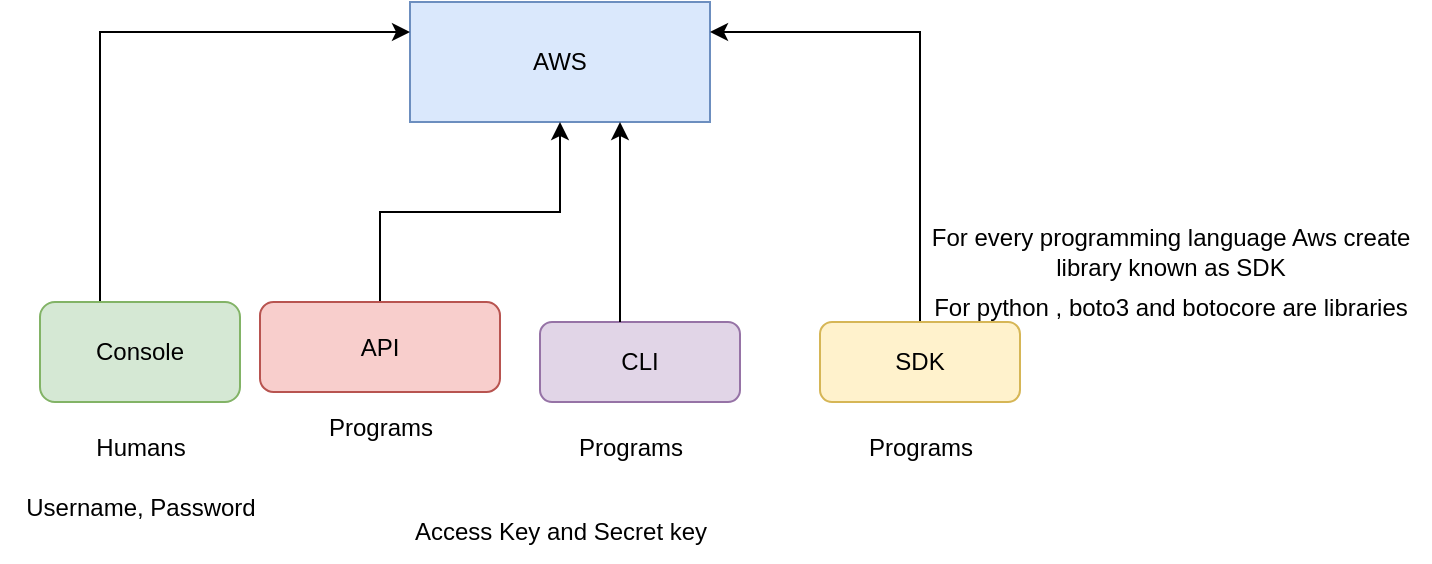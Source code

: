 <mxfile version="24.7.8">
  <diagram name="Page-1" id="r6p4L20X6vPuDR5CFq3D">
    <mxGraphModel dx="877" dy="525" grid="1" gridSize="10" guides="1" tooltips="1" connect="1" arrows="1" fold="1" page="1" pageScale="1" pageWidth="850" pageHeight="1100" math="0" shadow="0">
      <root>
        <mxCell id="0" />
        <mxCell id="1" parent="0" />
        <mxCell id="jJnsoDB5HVQXjxGtZA2F-1" value="AWS" style="rounded=0;whiteSpace=wrap;html=1;fillColor=#dae8fc;strokeColor=#6c8ebf;" vertex="1" parent="1">
          <mxGeometry x="285" y="20" width="150" height="60" as="geometry" />
        </mxCell>
        <mxCell id="jJnsoDB5HVQXjxGtZA2F-9" style="edgeStyle=orthogonalEdgeStyle;rounded=0;orthogonalLoop=1;jettySize=auto;html=1;entryX=0;entryY=0.25;entryDx=0;entryDy=0;" edge="1" parent="1" source="jJnsoDB5HVQXjxGtZA2F-2" target="jJnsoDB5HVQXjxGtZA2F-1">
          <mxGeometry relative="1" as="geometry">
            <mxPoint x="150" y="9.237" as="targetPoint" />
            <Array as="points">
              <mxPoint x="130" y="35" />
            </Array>
          </mxGeometry>
        </mxCell>
        <mxCell id="jJnsoDB5HVQXjxGtZA2F-2" value="Console" style="rounded=1;whiteSpace=wrap;html=1;fillColor=#d5e8d4;strokeColor=#82b366;" vertex="1" parent="1">
          <mxGeometry x="100" y="170" width="100" height="50" as="geometry" />
        </mxCell>
        <mxCell id="jJnsoDB5HVQXjxGtZA2F-10" style="edgeStyle=orthogonalEdgeStyle;rounded=0;orthogonalLoop=1;jettySize=auto;html=1;exitX=0.5;exitY=0;exitDx=0;exitDy=0;entryX=1;entryY=0.25;entryDx=0;entryDy=0;" edge="1" parent="1" source="jJnsoDB5HVQXjxGtZA2F-3" target="jJnsoDB5HVQXjxGtZA2F-1">
          <mxGeometry relative="1" as="geometry" />
        </mxCell>
        <mxCell id="jJnsoDB5HVQXjxGtZA2F-3" value="SDK" style="rounded=1;whiteSpace=wrap;html=1;fillColor=#fff2cc;strokeColor=#d6b656;" vertex="1" parent="1">
          <mxGeometry x="490" y="180" width="100" height="40" as="geometry" />
        </mxCell>
        <mxCell id="jJnsoDB5HVQXjxGtZA2F-4" value="CLI" style="rounded=1;whiteSpace=wrap;html=1;fillColor=#e1d5e7;strokeColor=#9673a6;" vertex="1" parent="1">
          <mxGeometry x="350" y="180" width="100" height="40" as="geometry" />
        </mxCell>
        <mxCell id="jJnsoDB5HVQXjxGtZA2F-5" value="" style="endArrow=classic;html=1;rounded=0;entryX=0.5;entryY=1;entryDx=0;entryDy=0;" edge="1" parent="1">
          <mxGeometry width="50" height="50" relative="1" as="geometry">
            <mxPoint x="390" y="180" as="sourcePoint" />
            <mxPoint x="390" y="80" as="targetPoint" />
          </mxGeometry>
        </mxCell>
        <mxCell id="jJnsoDB5HVQXjxGtZA2F-11" value="For every programming language Aws create&lt;br&gt;library known as SDK" style="text;html=1;align=center;verticalAlign=middle;resizable=0;points=[];autosize=1;strokeColor=none;fillColor=none;" vertex="1" parent="1">
          <mxGeometry x="535" y="125" width="260" height="40" as="geometry" />
        </mxCell>
        <mxCell id="jJnsoDB5HVQXjxGtZA2F-14" value="" style="edgeStyle=orthogonalEdgeStyle;rounded=0;orthogonalLoop=1;jettySize=auto;html=1;" edge="1" parent="1" source="jJnsoDB5HVQXjxGtZA2F-12" target="jJnsoDB5HVQXjxGtZA2F-1">
          <mxGeometry relative="1" as="geometry" />
        </mxCell>
        <mxCell id="jJnsoDB5HVQXjxGtZA2F-12" value="API" style="rounded=1;whiteSpace=wrap;html=1;fillColor=#f8cecc;strokeColor=#b85450;" vertex="1" parent="1">
          <mxGeometry x="210" y="170" width="120" height="45" as="geometry" />
        </mxCell>
        <mxCell id="jJnsoDB5HVQXjxGtZA2F-15" value="Programs" style="text;html=1;align=center;verticalAlign=middle;resizable=0;points=[];autosize=1;strokeColor=none;fillColor=none;" vertex="1" parent="1">
          <mxGeometry x="230" y="218" width="80" height="30" as="geometry" />
        </mxCell>
        <mxCell id="jJnsoDB5HVQXjxGtZA2F-16" value="Programs" style="text;html=1;align=center;verticalAlign=middle;resizable=0;points=[];autosize=1;strokeColor=none;fillColor=none;" vertex="1" parent="1">
          <mxGeometry x="355" y="228" width="80" height="30" as="geometry" />
        </mxCell>
        <mxCell id="jJnsoDB5HVQXjxGtZA2F-17" value="Programs" style="text;html=1;align=center;verticalAlign=middle;resizable=0;points=[];autosize=1;strokeColor=none;fillColor=none;" vertex="1" parent="1">
          <mxGeometry x="500" y="228" width="80" height="30" as="geometry" />
        </mxCell>
        <mxCell id="jJnsoDB5HVQXjxGtZA2F-18" value="Humans" style="text;html=1;align=center;verticalAlign=middle;resizable=0;points=[];autosize=1;strokeColor=none;fillColor=none;" vertex="1" parent="1">
          <mxGeometry x="115" y="228" width="70" height="30" as="geometry" />
        </mxCell>
        <mxCell id="jJnsoDB5HVQXjxGtZA2F-19" value="Access Key and Secret key" style="text;html=1;align=center;verticalAlign=middle;resizable=0;points=[];autosize=1;strokeColor=none;fillColor=none;" vertex="1" parent="1">
          <mxGeometry x="275" y="270" width="170" height="30" as="geometry" />
        </mxCell>
        <mxCell id="jJnsoDB5HVQXjxGtZA2F-20" value="For python , boto3 and botocore are libraries" style="text;html=1;align=center;verticalAlign=middle;resizable=0;points=[];autosize=1;strokeColor=none;fillColor=none;" vertex="1" parent="1">
          <mxGeometry x="535" y="158" width="260" height="30" as="geometry" />
        </mxCell>
        <mxCell id="jJnsoDB5HVQXjxGtZA2F-22" value="Username, Password" style="text;html=1;align=center;verticalAlign=middle;resizable=0;points=[];autosize=1;strokeColor=none;fillColor=none;" vertex="1" parent="1">
          <mxGeometry x="80" y="258" width="140" height="30" as="geometry" />
        </mxCell>
      </root>
    </mxGraphModel>
  </diagram>
</mxfile>
